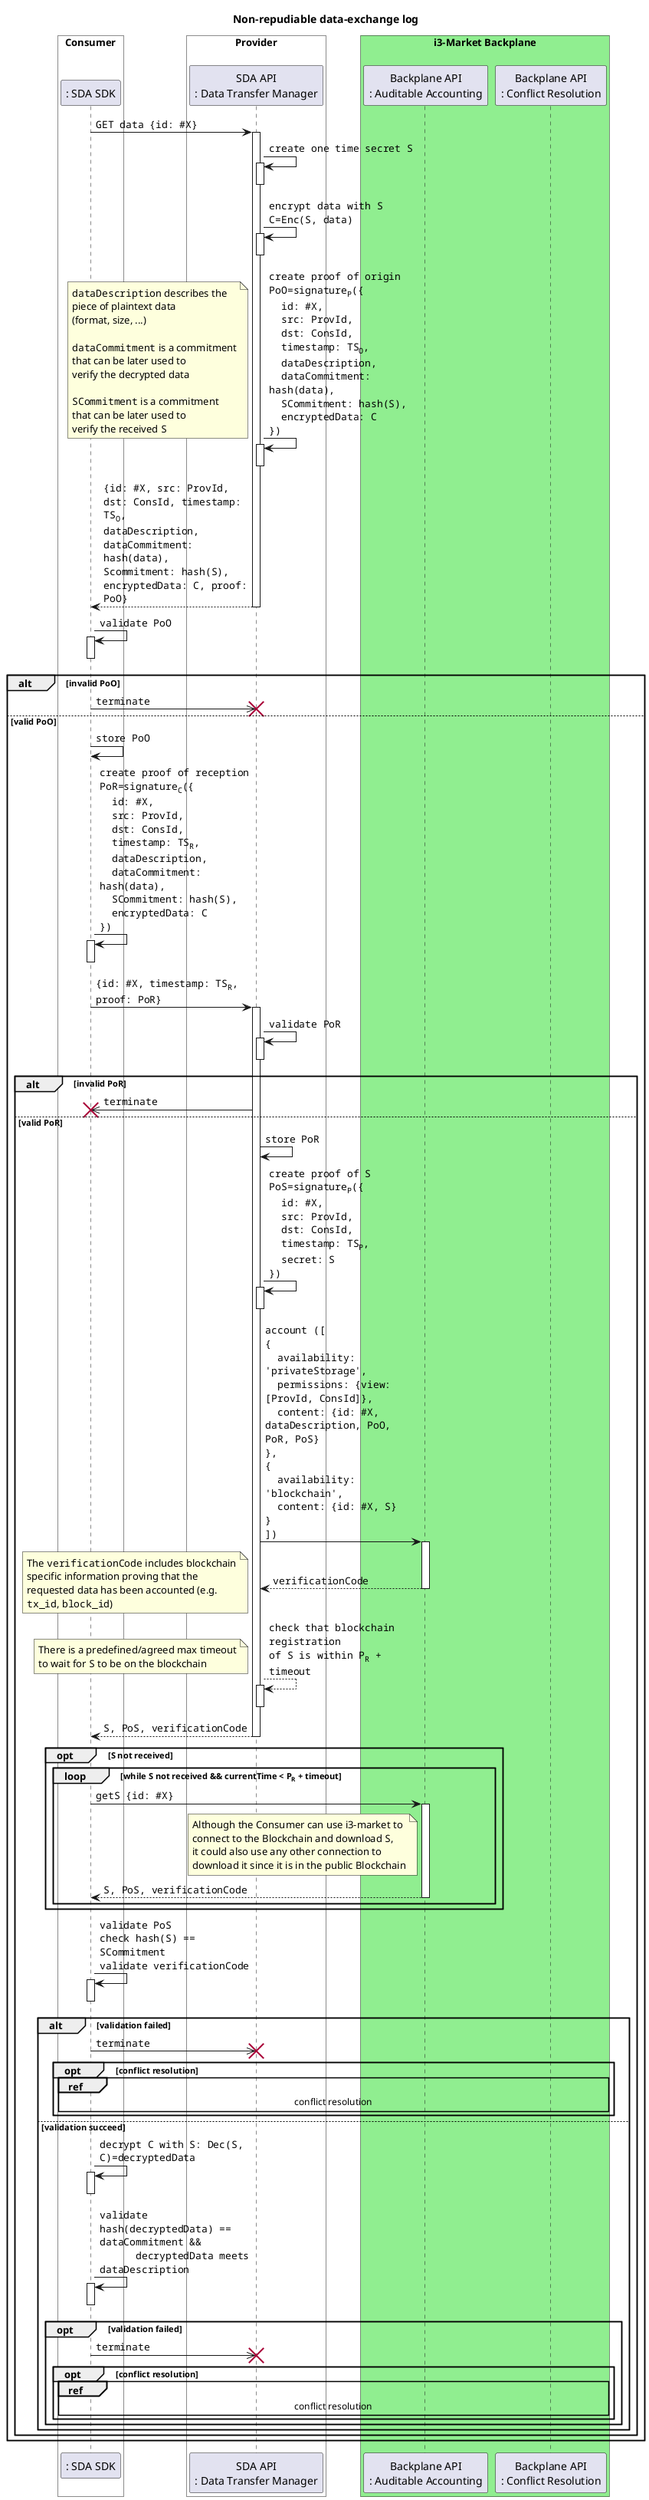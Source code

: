 @startuml nonRepudiableExchangeLog
skinparam shadowing false
skinparam DefaultFontName Noto Sans
skinparam DefaultMonospacedFontName Noto Sans Mono
skinparam ArrowFontName Noto Sans Mono
skinparam maxMessageSize 200

title Non-repudiable data-exchange log

box "Consumer" #White
    participant ": SDA SDK" as C
end box
box "Provider" #White
    participant "SDA API\n: Data Transfer Manager" as P
end box
box "i3-Market Backplane\n" #LightGreen
    participant "Backplane API\n: Auditable Accounting" as AA
    participant "Backplane API\n: Conflict Resolution" as CR
end box

C->P++: GET data {id: #X}
    P->P++: create one time secret S
    P--
    P->P++: encrypt data with S\nC=Enc(S, data)
    P--
    P->P++: create proof of origin\n\
PoO=signature<sub>P</sub>({\n\
  id: #X,\n\
  src: ProvId,\n\
  dst: ConsId,\n\
  timestamp: TS<sub>O</sub>,\n\
  dataDescription,\n\
  dataCommitment: hash(data),\n\
  SCommitment: hash(S),\n\
  encryptedData: C\n\
})
    note left
        ""dataDescription"" describes the
        piece of plaintext data 
        (format, size, ...)

        ""dataCommitment"" is a commitment
        that can be later used to 
        verify the decrypted data

        ""SCommitment"" is a commitment 
        that can be later used to 
        verify the received ""S""
    end note
    P--
return {id: #X, src: ProvId, dst: ConsId, timestamp: TS<sub>O</sub>,\ndataDescription, dataCommitment: hash(data),\nScommitment: hash(S), encryptedData: C, proof: PoO}

C->C++: validate PoO
C--

alt invalid PoO
    C->>P !!: terminate
else valid PoO
    C->C: store PoO
    C->C++: create proof of reception\n\
PoR=signature<sub>C</sub>({\n\
  id: #X,\n\
  src: ProvId,\n\
  dst: ConsId,\n\
  timestamp: TS<sub>R</sub>,\n\
  dataDescription,\n\
  dataCommitment: hash(data),\n\
  SCommitment: hash(S),\n\
  encryptedData: C\n\
})
    C--
    C->P++: {id: #X, timestamp: TS<sub>R</sub>, proof: PoR}
    P->P++: validate PoR
    P--
    alt invalid PoR
        P->>C !!: terminate
    else valid PoR
        P->P: store PoR
        P->P++: create proof of S\n\
PoS=signature<sub>P</sub>({\n\
  id: #X,\n\
  src: ProvId,\n\
  dst: ConsId,\n\
  timestamp: TS<sub>P</sub>,\n\
  secret: S\n\
})
        P--
        P->AA++: account ([\n{\n  availability: 'privateStorage',\n  permissions: {view: [ProvId, ConsId]},\n  content: {id: #X, dataDescription, PoO, PoR, PoS}\n},\n{\n  availability: 'blockchain',\n  content: {id: #X, S}\n}\n])
        return verificationCode
        note left
            The ""verificationCode"" includes blockchain
            specific information proving that the 
            requested data has been accounted (e.g. 
            ""tx_id"", ""block_id"")
        end note
        P-->P++: check that blockchain registration\nof S is within P<sub>R</sub> + timeout
        note left
            There is a predefined/agreed max timeout
            to wait for ""S"" to be on the blockchain
        end note
        P--
        return S, PoS, verificationCode
        opt S not received
            loop while S not received && currentTime < P<sub>R</sub> + timeout
                C->AA++: getS {id: #X}
                note left of AA
                    Although the Consumer can use i3-market to
                    connect to the Blockchain and download ""S"", 
                    it could also use any other connection to 
                    download it since it is in the public Blockchain
                end note
                return S, PoS, verificationCode
            end
        end

        C->C++: validate PoS\ncheck hash(S) == SCommitment\nvalidate verificationCode
        C--

        alt validation failed
            C->>P !!: terminate
            opt conflict resolution
                ref over C, P, AA, CR
                    conflict resolution
                end ref
            end
        else validation succeed
            C->C++: decrypt C with S: Dec(S, C)=decryptedData
            C--
            C->C++: validate hash(decryptedData) == dataCommitment &&\n      decryptedData meets dataDescription
            C--
            opt validation failed
                C->>P !!: terminate
                opt conflict resolution
                    ref over C, P, AA, CR
                        conflict resolution
                    end ref
                end
            end
        end
    end
end
@enduml